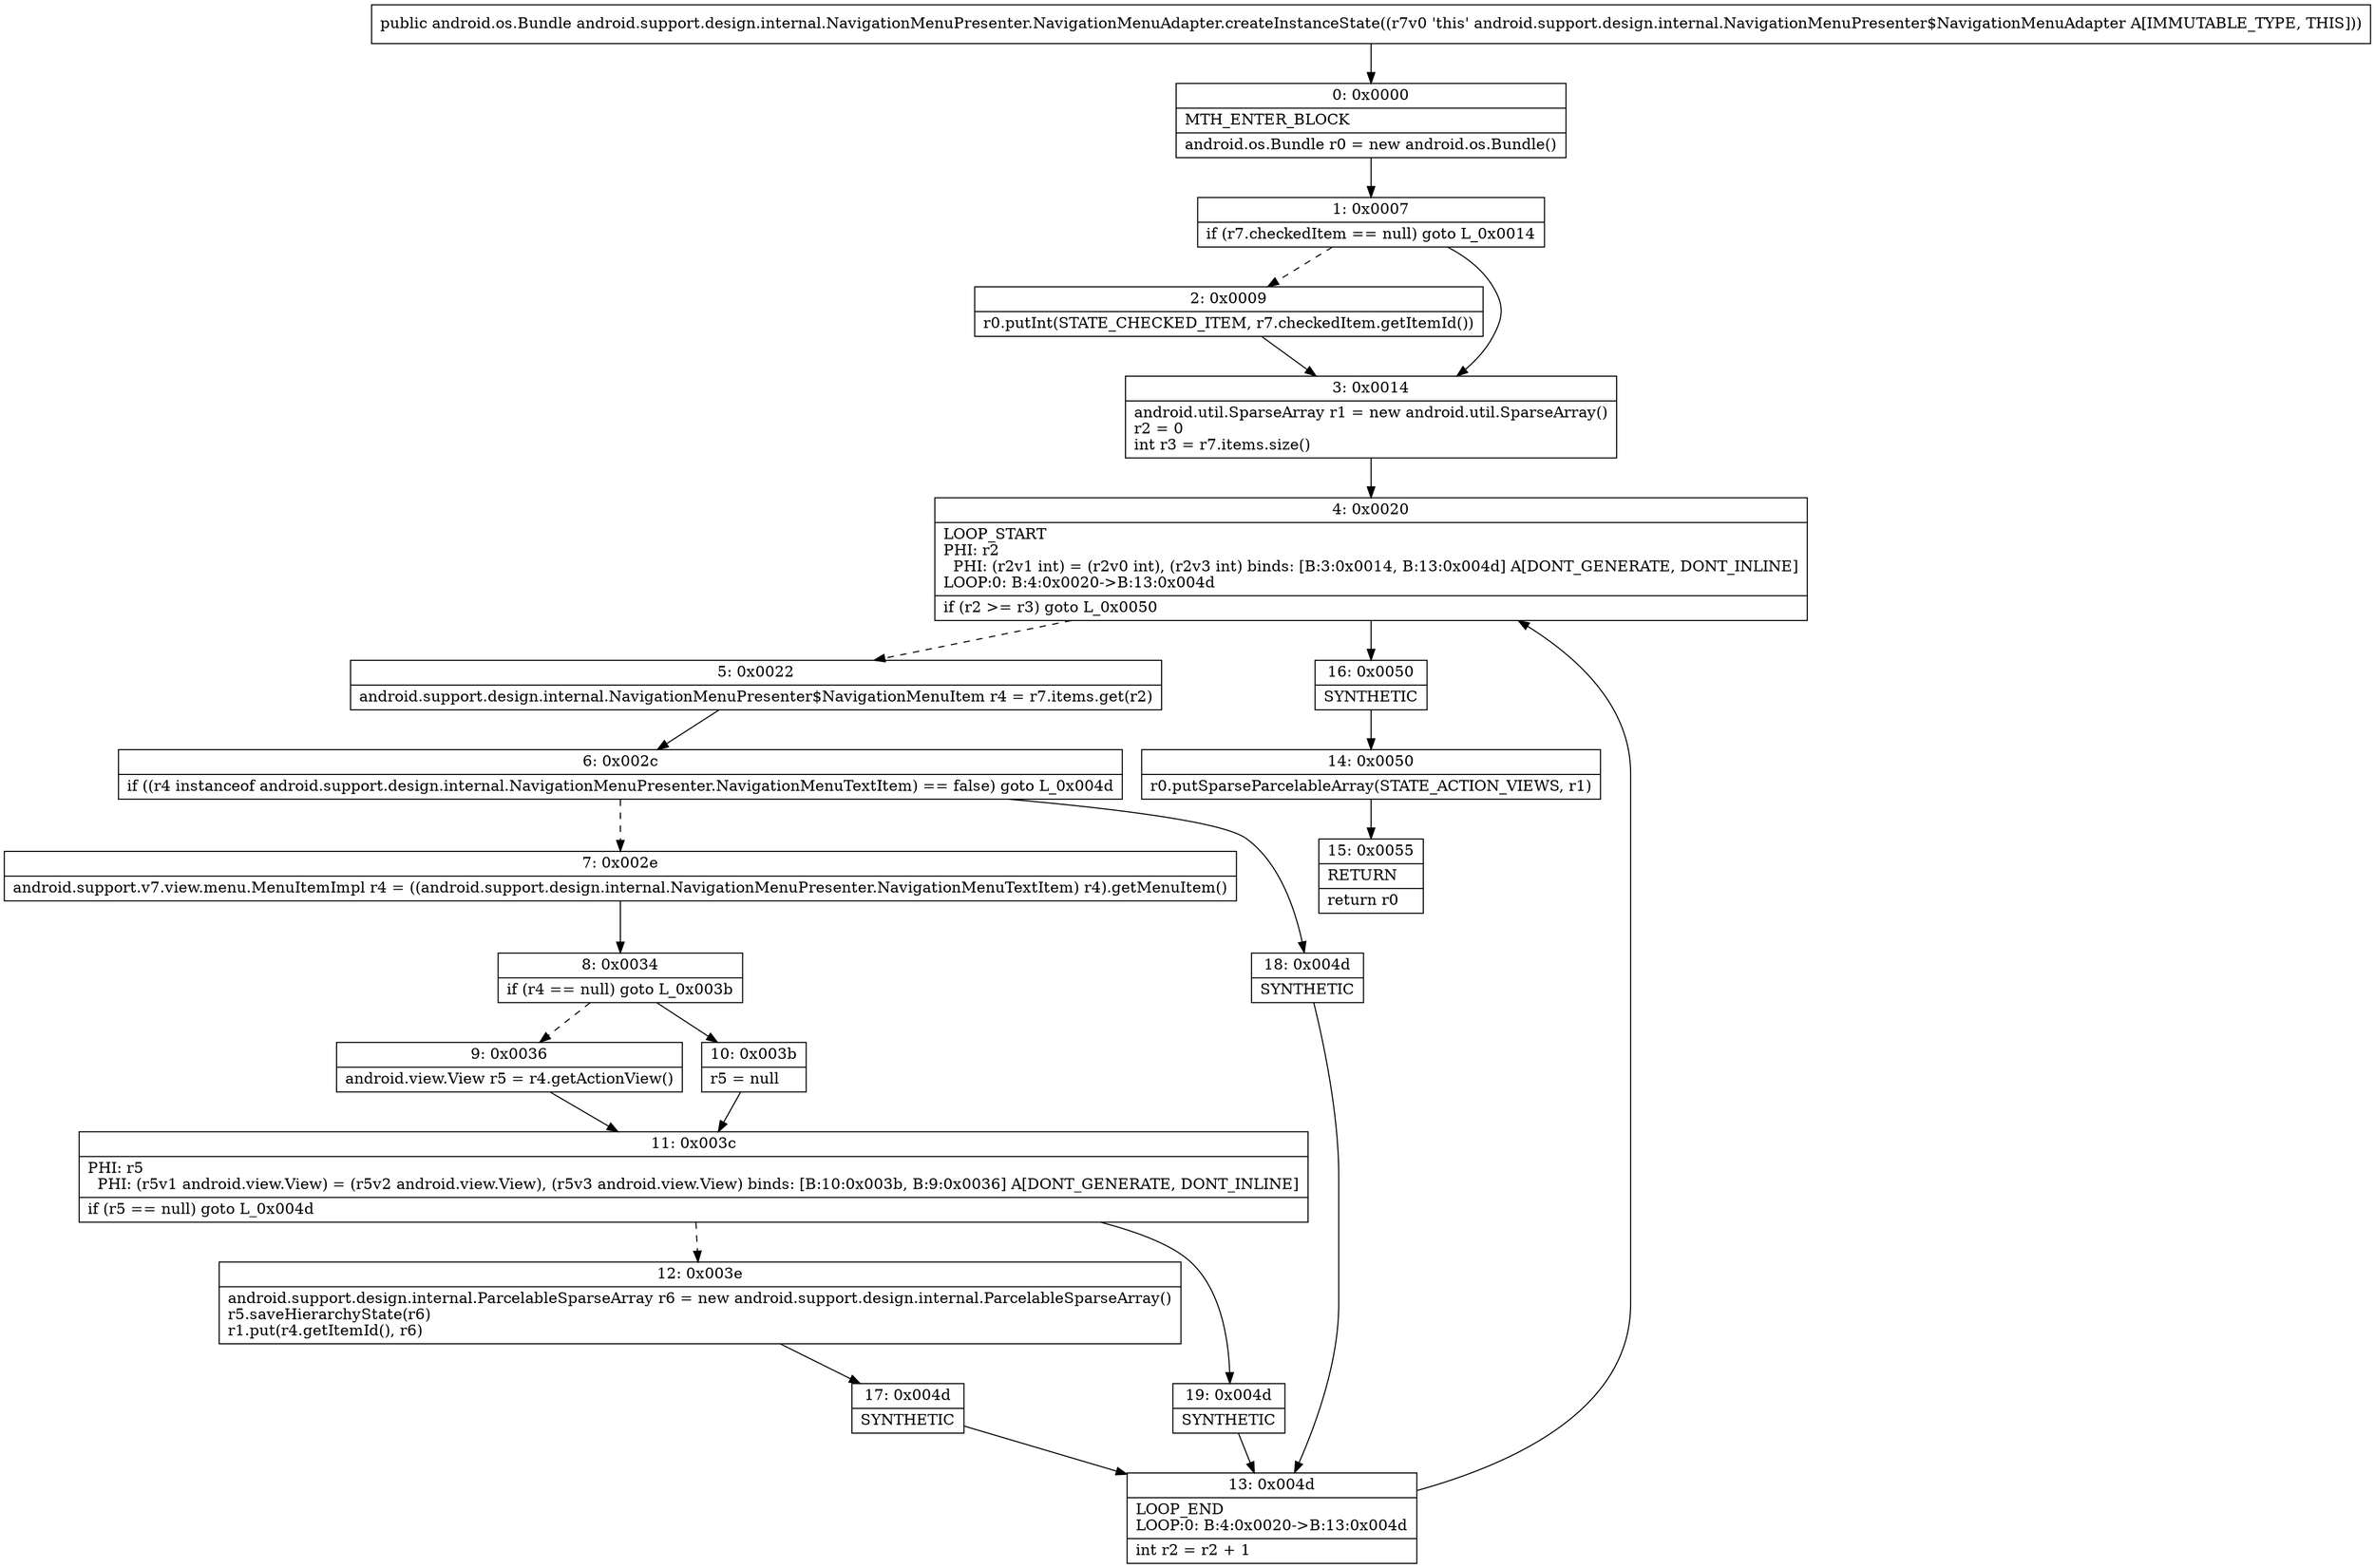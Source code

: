 digraph "CFG forandroid.support.design.internal.NavigationMenuPresenter.NavigationMenuAdapter.createInstanceState()Landroid\/os\/Bundle;" {
Node_0 [shape=record,label="{0\:\ 0x0000|MTH_ENTER_BLOCK\l|android.os.Bundle r0 = new android.os.Bundle()\l}"];
Node_1 [shape=record,label="{1\:\ 0x0007|if (r7.checkedItem == null) goto L_0x0014\l}"];
Node_2 [shape=record,label="{2\:\ 0x0009|r0.putInt(STATE_CHECKED_ITEM, r7.checkedItem.getItemId())\l}"];
Node_3 [shape=record,label="{3\:\ 0x0014|android.util.SparseArray r1 = new android.util.SparseArray()\lr2 = 0\lint r3 = r7.items.size()\l}"];
Node_4 [shape=record,label="{4\:\ 0x0020|LOOP_START\lPHI: r2 \l  PHI: (r2v1 int) = (r2v0 int), (r2v3 int) binds: [B:3:0x0014, B:13:0x004d] A[DONT_GENERATE, DONT_INLINE]\lLOOP:0: B:4:0x0020\-\>B:13:0x004d\l|if (r2 \>= r3) goto L_0x0050\l}"];
Node_5 [shape=record,label="{5\:\ 0x0022|android.support.design.internal.NavigationMenuPresenter$NavigationMenuItem r4 = r7.items.get(r2)\l}"];
Node_6 [shape=record,label="{6\:\ 0x002c|if ((r4 instanceof android.support.design.internal.NavigationMenuPresenter.NavigationMenuTextItem) == false) goto L_0x004d\l}"];
Node_7 [shape=record,label="{7\:\ 0x002e|android.support.v7.view.menu.MenuItemImpl r4 = ((android.support.design.internal.NavigationMenuPresenter.NavigationMenuTextItem) r4).getMenuItem()\l}"];
Node_8 [shape=record,label="{8\:\ 0x0034|if (r4 == null) goto L_0x003b\l}"];
Node_9 [shape=record,label="{9\:\ 0x0036|android.view.View r5 = r4.getActionView()\l}"];
Node_10 [shape=record,label="{10\:\ 0x003b|r5 = null\l}"];
Node_11 [shape=record,label="{11\:\ 0x003c|PHI: r5 \l  PHI: (r5v1 android.view.View) = (r5v2 android.view.View), (r5v3 android.view.View) binds: [B:10:0x003b, B:9:0x0036] A[DONT_GENERATE, DONT_INLINE]\l|if (r5 == null) goto L_0x004d\l}"];
Node_12 [shape=record,label="{12\:\ 0x003e|android.support.design.internal.ParcelableSparseArray r6 = new android.support.design.internal.ParcelableSparseArray()\lr5.saveHierarchyState(r6)\lr1.put(r4.getItemId(), r6)\l}"];
Node_13 [shape=record,label="{13\:\ 0x004d|LOOP_END\lLOOP:0: B:4:0x0020\-\>B:13:0x004d\l|int r2 = r2 + 1\l}"];
Node_14 [shape=record,label="{14\:\ 0x0050|r0.putSparseParcelableArray(STATE_ACTION_VIEWS, r1)\l}"];
Node_15 [shape=record,label="{15\:\ 0x0055|RETURN\l|return r0\l}"];
Node_16 [shape=record,label="{16\:\ 0x0050|SYNTHETIC\l}"];
Node_17 [shape=record,label="{17\:\ 0x004d|SYNTHETIC\l}"];
Node_18 [shape=record,label="{18\:\ 0x004d|SYNTHETIC\l}"];
Node_19 [shape=record,label="{19\:\ 0x004d|SYNTHETIC\l}"];
MethodNode[shape=record,label="{public android.os.Bundle android.support.design.internal.NavigationMenuPresenter.NavigationMenuAdapter.createInstanceState((r7v0 'this' android.support.design.internal.NavigationMenuPresenter$NavigationMenuAdapter A[IMMUTABLE_TYPE, THIS])) }"];
MethodNode -> Node_0;
Node_0 -> Node_1;
Node_1 -> Node_2[style=dashed];
Node_1 -> Node_3;
Node_2 -> Node_3;
Node_3 -> Node_4;
Node_4 -> Node_5[style=dashed];
Node_4 -> Node_16;
Node_5 -> Node_6;
Node_6 -> Node_7[style=dashed];
Node_6 -> Node_18;
Node_7 -> Node_8;
Node_8 -> Node_9[style=dashed];
Node_8 -> Node_10;
Node_9 -> Node_11;
Node_10 -> Node_11;
Node_11 -> Node_12[style=dashed];
Node_11 -> Node_19;
Node_12 -> Node_17;
Node_13 -> Node_4;
Node_14 -> Node_15;
Node_16 -> Node_14;
Node_17 -> Node_13;
Node_18 -> Node_13;
Node_19 -> Node_13;
}

